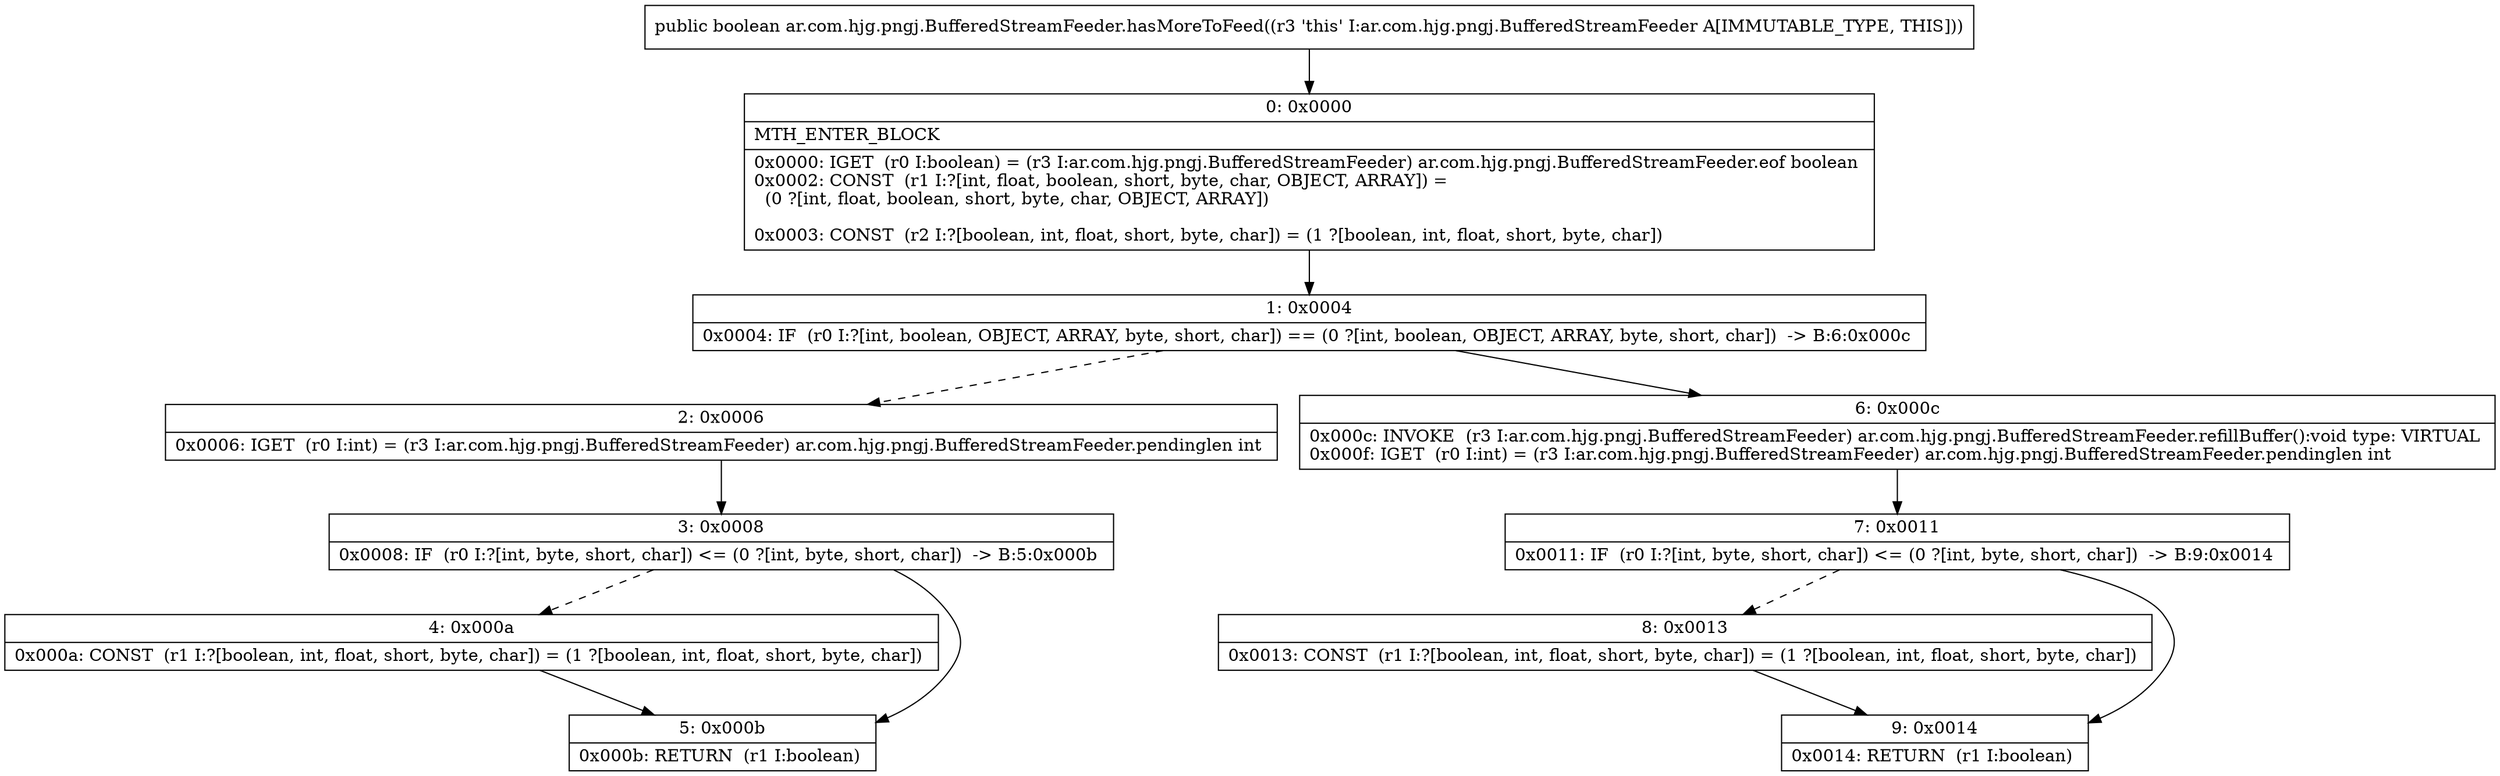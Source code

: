 digraph "CFG forar.com.hjg.pngj.BufferedStreamFeeder.hasMoreToFeed()Z" {
Node_0 [shape=record,label="{0\:\ 0x0000|MTH_ENTER_BLOCK\l|0x0000: IGET  (r0 I:boolean) = (r3 I:ar.com.hjg.pngj.BufferedStreamFeeder) ar.com.hjg.pngj.BufferedStreamFeeder.eof boolean \l0x0002: CONST  (r1 I:?[int, float, boolean, short, byte, char, OBJECT, ARRAY]) = \l  (0 ?[int, float, boolean, short, byte, char, OBJECT, ARRAY])\l \l0x0003: CONST  (r2 I:?[boolean, int, float, short, byte, char]) = (1 ?[boolean, int, float, short, byte, char]) \l}"];
Node_1 [shape=record,label="{1\:\ 0x0004|0x0004: IF  (r0 I:?[int, boolean, OBJECT, ARRAY, byte, short, char]) == (0 ?[int, boolean, OBJECT, ARRAY, byte, short, char])  \-\> B:6:0x000c \l}"];
Node_2 [shape=record,label="{2\:\ 0x0006|0x0006: IGET  (r0 I:int) = (r3 I:ar.com.hjg.pngj.BufferedStreamFeeder) ar.com.hjg.pngj.BufferedStreamFeeder.pendinglen int \l}"];
Node_3 [shape=record,label="{3\:\ 0x0008|0x0008: IF  (r0 I:?[int, byte, short, char]) \<= (0 ?[int, byte, short, char])  \-\> B:5:0x000b \l}"];
Node_4 [shape=record,label="{4\:\ 0x000a|0x000a: CONST  (r1 I:?[boolean, int, float, short, byte, char]) = (1 ?[boolean, int, float, short, byte, char]) \l}"];
Node_5 [shape=record,label="{5\:\ 0x000b|0x000b: RETURN  (r1 I:boolean) \l}"];
Node_6 [shape=record,label="{6\:\ 0x000c|0x000c: INVOKE  (r3 I:ar.com.hjg.pngj.BufferedStreamFeeder) ar.com.hjg.pngj.BufferedStreamFeeder.refillBuffer():void type: VIRTUAL \l0x000f: IGET  (r0 I:int) = (r3 I:ar.com.hjg.pngj.BufferedStreamFeeder) ar.com.hjg.pngj.BufferedStreamFeeder.pendinglen int \l}"];
Node_7 [shape=record,label="{7\:\ 0x0011|0x0011: IF  (r0 I:?[int, byte, short, char]) \<= (0 ?[int, byte, short, char])  \-\> B:9:0x0014 \l}"];
Node_8 [shape=record,label="{8\:\ 0x0013|0x0013: CONST  (r1 I:?[boolean, int, float, short, byte, char]) = (1 ?[boolean, int, float, short, byte, char]) \l}"];
Node_9 [shape=record,label="{9\:\ 0x0014|0x0014: RETURN  (r1 I:boolean) \l}"];
MethodNode[shape=record,label="{public boolean ar.com.hjg.pngj.BufferedStreamFeeder.hasMoreToFeed((r3 'this' I:ar.com.hjg.pngj.BufferedStreamFeeder A[IMMUTABLE_TYPE, THIS])) }"];
MethodNode -> Node_0;
Node_0 -> Node_1;
Node_1 -> Node_2[style=dashed];
Node_1 -> Node_6;
Node_2 -> Node_3;
Node_3 -> Node_4[style=dashed];
Node_3 -> Node_5;
Node_4 -> Node_5;
Node_6 -> Node_7;
Node_7 -> Node_8[style=dashed];
Node_7 -> Node_9;
Node_8 -> Node_9;
}

